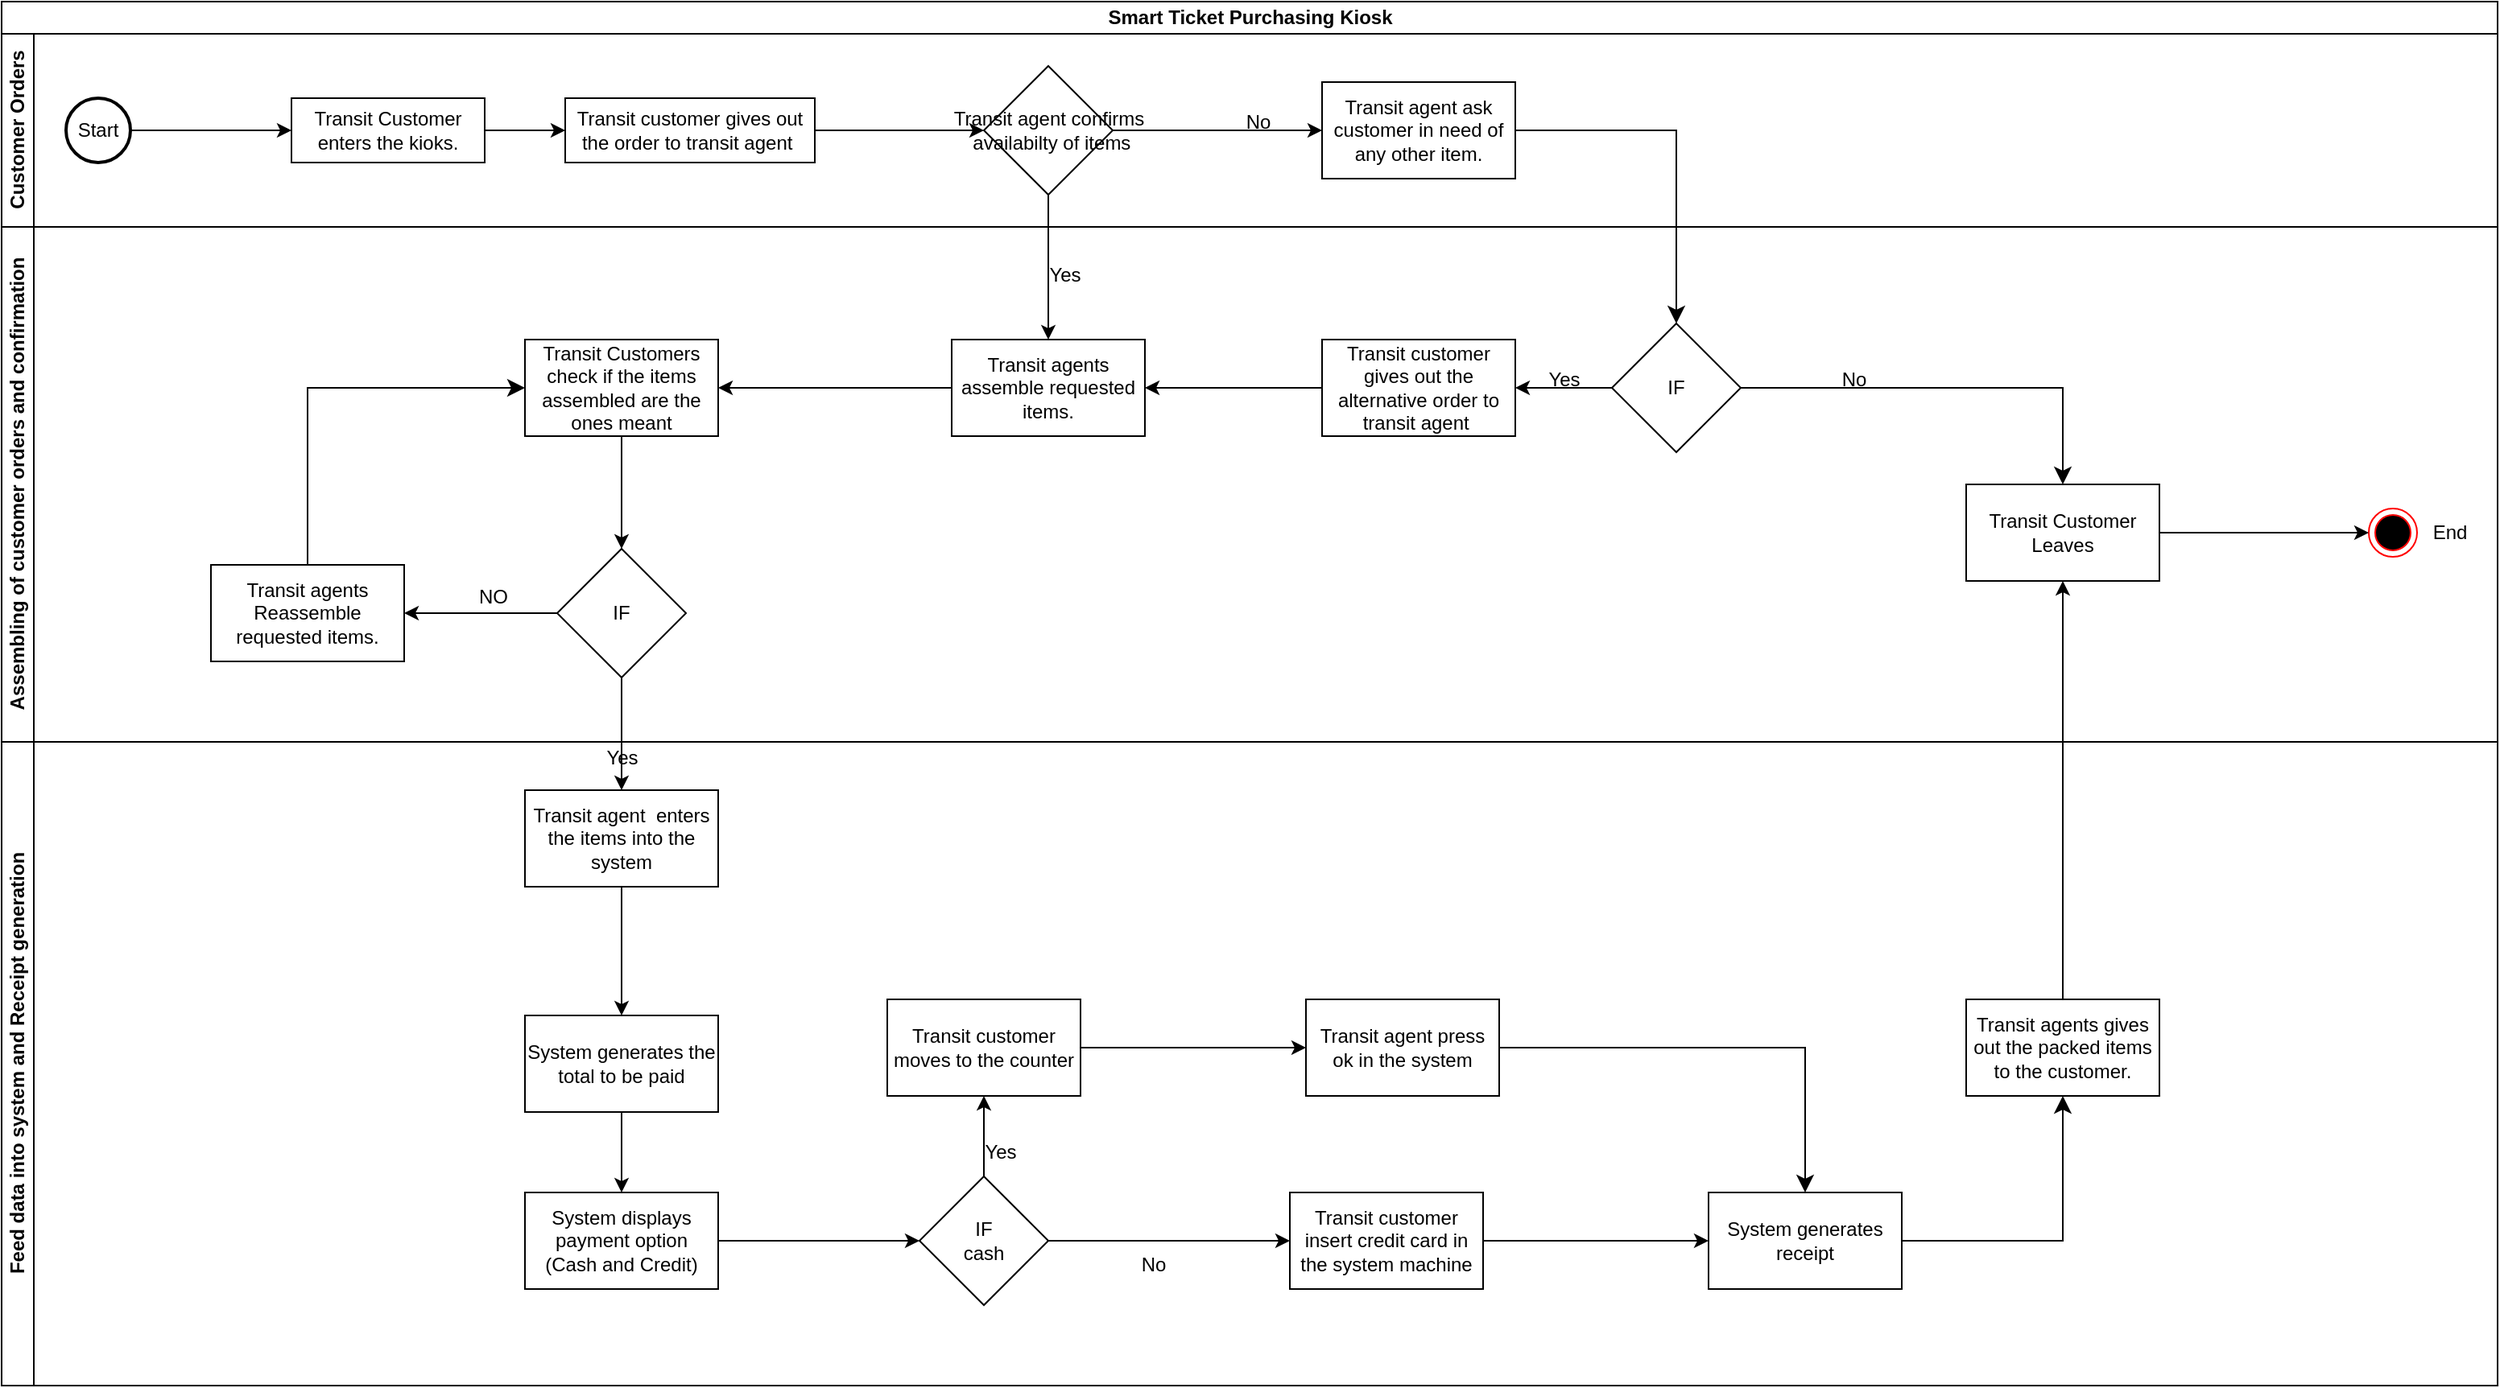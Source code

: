 <mxfile version="20.8.20" type="device"><diagram name="Page-1" id="-CRJhVa0LF5xG1wQbMWO"><mxGraphModel dx="1970" dy="1495" grid="1" gridSize="10" guides="1" tooltips="1" connect="1" arrows="1" fold="1" page="1" pageScale="1" pageWidth="850" pageHeight="1100" math="0" shadow="0"><root><mxCell id="0"/><mxCell id="1" parent="0"/><mxCell id="cRO6HW1mD3e6omY8PNqs-4" value="" style="rhombus;whiteSpace=wrap;html=1;" parent="1" vertex="1"><mxGeometry x="590" y="20" width="80" height="80" as="geometry"/></mxCell><mxCell id="cRO6HW1mD3e6omY8PNqs-6" value="Transit agent confirms&lt;br&gt;&amp;nbsp;availabilty of items" style="text;html=1;align=center;verticalAlign=middle;resizable=0;points=[];autosize=1;strokeColor=none;fillColor=none;" parent="1" vertex="1"><mxGeometry x="560" y="40" width="140" height="40" as="geometry"/></mxCell><mxCell id="cRO6HW1mD3e6omY8PNqs-8" value="Transit agents assemble requested items." style="rounded=0;whiteSpace=wrap;html=1;" parent="1" vertex="1"><mxGeometry x="570" y="190" width="120" height="60" as="geometry"/></mxCell><mxCell id="cRO6HW1mD3e6omY8PNqs-10" value="" style="endArrow=classic;html=1;rounded=0;exitX=1;exitY=0.5;exitDx=0;exitDy=0;" parent="1" source="cRO6HW1mD3e6omY8PNqs-4" edge="1"><mxGeometry width="50" height="50" relative="1" as="geometry"><mxPoint x="700" y="150" as="sourcePoint"/><mxPoint x="800" y="60" as="targetPoint"/></mxGeometry></mxCell><mxCell id="cRO6HW1mD3e6omY8PNqs-11" value="" style="endArrow=classic;html=1;rounded=0;exitX=0.5;exitY=1;exitDx=0;exitDy=0;entryX=0.5;entryY=0;entryDx=0;entryDy=0;" parent="1" source="cRO6HW1mD3e6omY8PNqs-4" target="cRO6HW1mD3e6omY8PNqs-8" edge="1"><mxGeometry width="50" height="50" relative="1" as="geometry"><mxPoint x="750" y="280" as="sourcePoint"/><mxPoint x="800" y="230" as="targetPoint"/></mxGeometry></mxCell><mxCell id="GjnxG9cNISuY3qlD6Hzu-1" value="Yes" style="text;html=1;align=center;verticalAlign=middle;resizable=0;points=[];autosize=1;strokeColor=none;fillColor=none;" vertex="1" parent="1"><mxGeometry x="620" y="135" width="40" height="30" as="geometry"/></mxCell><mxCell id="GjnxG9cNISuY3qlD6Hzu-2" value="No" style="text;html=1;align=center;verticalAlign=middle;resizable=0;points=[];autosize=1;strokeColor=none;fillColor=none;" vertex="1" parent="1"><mxGeometry x="740" y="40" width="40" height="30" as="geometry"/></mxCell><mxCell id="GjnxG9cNISuY3qlD6Hzu-9" value="" style="endArrow=classic;html=1;rounded=0;entryX=1;entryY=0.5;entryDx=0;entryDy=0;exitX=0;exitY=0.5;exitDx=0;exitDy=0;" edge="1" parent="1" source="cRO6HW1mD3e6omY8PNqs-8"><mxGeometry width="50" height="50" relative="1" as="geometry"><mxPoint x="560" y="310" as="sourcePoint"/><mxPoint x="425" y="220" as="targetPoint"/></mxGeometry></mxCell><mxCell id="GjnxG9cNISuY3qlD6Hzu-12" value="Start" style="strokeWidth=2;html=1;shape=mxgraph.flowchart.start_1;whiteSpace=wrap;" vertex="1" parent="1"><mxGeometry x="20" y="40" width="40" height="40" as="geometry"/></mxCell><mxCell id="GjnxG9cNISuY3qlD6Hzu-13" value="Transit Customer enters the kioks." style="rounded=0;whiteSpace=wrap;html=1;" vertex="1" parent="1"><mxGeometry x="160" y="40" width="120" height="40" as="geometry"/></mxCell><mxCell id="GjnxG9cNISuY3qlD6Hzu-14" value="" style="endArrow=classic;html=1;rounded=0;exitX=1;exitY=0.5;exitDx=0;exitDy=0;exitPerimeter=0;entryX=0;entryY=0.5;entryDx=0;entryDy=0;" edge="1" parent="1" source="GjnxG9cNISuY3qlD6Hzu-12" target="GjnxG9cNISuY3qlD6Hzu-13"><mxGeometry width="50" height="50" relative="1" as="geometry"><mxPoint x="90" y="200" as="sourcePoint"/><mxPoint x="140" y="150" as="targetPoint"/></mxGeometry></mxCell><mxCell id="GjnxG9cNISuY3qlD6Hzu-16" value="Transit customer gives out the order to transit agent&amp;nbsp;" style="rounded=0;whiteSpace=wrap;html=1;" vertex="1" parent="1"><mxGeometry x="330" y="40" width="155" height="40" as="geometry"/></mxCell><mxCell id="GjnxG9cNISuY3qlD6Hzu-17" value="" style="endArrow=classic;html=1;rounded=0;exitX=1;exitY=0.5;exitDx=0;exitDy=0;" edge="1" parent="1" source="GjnxG9cNISuY3qlD6Hzu-13"><mxGeometry width="50" height="50" relative="1" as="geometry"><mxPoint x="250" y="190" as="sourcePoint"/><mxPoint x="330" y="60" as="targetPoint"/></mxGeometry></mxCell><mxCell id="GjnxG9cNISuY3qlD6Hzu-18" value="" style="endArrow=classic;html=1;rounded=0;exitX=1;exitY=0.5;exitDx=0;exitDy=0;entryX=0;entryY=0.5;entryDx=0;entryDy=0;" edge="1" parent="1" source="GjnxG9cNISuY3qlD6Hzu-16" target="cRO6HW1mD3e6omY8PNqs-4"><mxGeometry width="50" height="50" relative="1" as="geometry"><mxPoint x="480" y="160" as="sourcePoint"/><mxPoint x="530" y="110" as="targetPoint"/></mxGeometry></mxCell><mxCell id="GjnxG9cNISuY3qlD6Hzu-19" value="Transit Customers&lt;br style=&quot;border-color: var(--border-color);&quot;&gt;&lt;span style=&quot;&quot;&gt;check if the items&lt;/span&gt;&lt;br style=&quot;border-color: var(--border-color);&quot;&gt;&lt;span style=&quot;&quot;&gt;assembled are the ones meant&lt;/span&gt;" style="rounded=0;whiteSpace=wrap;html=1;" vertex="1" parent="1"><mxGeometry x="305" y="190" width="120" height="60" as="geometry"/></mxCell><mxCell id="GjnxG9cNISuY3qlD6Hzu-20" value="IF" style="rhombus;whiteSpace=wrap;html=1;" vertex="1" parent="1"><mxGeometry x="325" y="320" width="80" height="80" as="geometry"/></mxCell><mxCell id="GjnxG9cNISuY3qlD6Hzu-21" value="" style="endArrow=classic;html=1;rounded=0;exitX=0.5;exitY=1;exitDx=0;exitDy=0;entryX=0.5;entryY=0;entryDx=0;entryDy=0;" edge="1" parent="1" source="GjnxG9cNISuY3qlD6Hzu-19" target="GjnxG9cNISuY3qlD6Hzu-20"><mxGeometry width="50" height="50" relative="1" as="geometry"><mxPoint x="510" y="360" as="sourcePoint"/><mxPoint x="560" y="310" as="targetPoint"/></mxGeometry></mxCell><mxCell id="GjnxG9cNISuY3qlD6Hzu-22" value="Transit agents Reassemble requested items." style="rounded=0;whiteSpace=wrap;html=1;" vertex="1" parent="1"><mxGeometry x="110" y="330" width="120" height="60" as="geometry"/></mxCell><mxCell id="GjnxG9cNISuY3qlD6Hzu-23" value="" style="endArrow=classic;html=1;rounded=0;entryX=1;entryY=0.5;entryDx=0;entryDy=0;exitX=0;exitY=0.5;exitDx=0;exitDy=0;" edge="1" parent="1" source="GjnxG9cNISuY3qlD6Hzu-20" target="GjnxG9cNISuY3qlD6Hzu-22"><mxGeometry width="50" height="50" relative="1" as="geometry"><mxPoint x="340" y="490" as="sourcePoint"/><mxPoint x="390" y="440" as="targetPoint"/></mxGeometry></mxCell><mxCell id="GjnxG9cNISuY3qlD6Hzu-25" value="" style="edgeStyle=elbowEdgeStyle;elbow=horizontal;endArrow=classic;html=1;curved=0;rounded=0;endSize=8;startSize=8;exitX=0.5;exitY=0;exitDx=0;exitDy=0;entryX=0;entryY=0.5;entryDx=0;entryDy=0;" edge="1" parent="1" source="GjnxG9cNISuY3qlD6Hzu-22" target="GjnxG9cNISuY3qlD6Hzu-19"><mxGeometry width="50" height="50" relative="1" as="geometry"><mxPoint x="110" y="270" as="sourcePoint"/><mxPoint x="160" y="220" as="targetPoint"/><Array as="points"><mxPoint x="170" y="270"/></Array></mxGeometry></mxCell><mxCell id="GjnxG9cNISuY3qlD6Hzu-26" value="NO" style="text;html=1;align=center;verticalAlign=middle;resizable=0;points=[];autosize=1;strokeColor=none;fillColor=none;" vertex="1" parent="1"><mxGeometry x="265" y="335" width="40" height="30" as="geometry"/></mxCell><mxCell id="GjnxG9cNISuY3qlD6Hzu-27" value="Transit agent&amp;nbsp; enters the items into the system" style="rounded=0;whiteSpace=wrap;html=1;" vertex="1" parent="1"><mxGeometry x="305" y="470" width="120" height="60" as="geometry"/></mxCell><mxCell id="GjnxG9cNISuY3qlD6Hzu-28" value="" style="endArrow=classic;html=1;rounded=0;exitX=0.5;exitY=1;exitDx=0;exitDy=0;" edge="1" parent="1" source="GjnxG9cNISuY3qlD6Hzu-20" target="GjnxG9cNISuY3qlD6Hzu-27"><mxGeometry width="50" height="50" relative="1" as="geometry"><mxPoint x="470" y="490" as="sourcePoint"/><mxPoint x="520" y="440" as="targetPoint"/></mxGeometry></mxCell><mxCell id="GjnxG9cNISuY3qlD6Hzu-29" value="Yes" style="text;html=1;align=center;verticalAlign=middle;resizable=0;points=[];autosize=1;strokeColor=none;fillColor=none;" vertex="1" parent="1"><mxGeometry x="345" y="435" width="40" height="30" as="geometry"/></mxCell><mxCell id="GjnxG9cNISuY3qlD6Hzu-30" value="System generates the total to be paid" style="rounded=0;whiteSpace=wrap;html=1;" vertex="1" parent="1"><mxGeometry x="305" y="610" width="120" height="60" as="geometry"/></mxCell><mxCell id="GjnxG9cNISuY3qlD6Hzu-31" value="System displays payment option&lt;br&gt;(Cash and Credit)" style="rounded=0;whiteSpace=wrap;html=1;" vertex="1" parent="1"><mxGeometry x="305" y="720" width="120" height="60" as="geometry"/></mxCell><mxCell id="GjnxG9cNISuY3qlD6Hzu-32" value="Transit Customer Leaves" style="rounded=0;whiteSpace=wrap;html=1;" vertex="1" parent="1"><mxGeometry x="1200" y="280" width="120" height="60" as="geometry"/></mxCell><mxCell id="GjnxG9cNISuY3qlD6Hzu-33" value="Transit agent ask customer in need of any other item." style="rounded=0;whiteSpace=wrap;html=1;" vertex="1" parent="1"><mxGeometry x="800" y="30" width="120" height="60" as="geometry"/></mxCell><mxCell id="GjnxG9cNISuY3qlD6Hzu-34" value="IF" style="rhombus;whiteSpace=wrap;html=1;" vertex="1" parent="1"><mxGeometry x="980" y="180" width="80" height="80" as="geometry"/></mxCell><mxCell id="GjnxG9cNISuY3qlD6Hzu-35" value="" style="edgeStyle=elbowEdgeStyle;elbow=horizontal;endArrow=classic;html=1;curved=0;rounded=0;endSize=8;startSize=8;exitX=1;exitY=0.5;exitDx=0;exitDy=0;entryX=0.5;entryY=0;entryDx=0;entryDy=0;" edge="1" parent="1" source="GjnxG9cNISuY3qlD6Hzu-33" target="GjnxG9cNISuY3qlD6Hzu-34"><mxGeometry width="50" height="50" relative="1" as="geometry"><mxPoint x="980" y="140" as="sourcePoint"/><mxPoint x="1030" y="90" as="targetPoint"/><Array as="points"><mxPoint x="1020" y="120"/></Array></mxGeometry></mxCell><mxCell id="GjnxG9cNISuY3qlD6Hzu-36" value="Transit customer gives out the alternative order to transit agent&amp;nbsp;" style="rounded=0;whiteSpace=wrap;html=1;" vertex="1" parent="1"><mxGeometry x="800" y="190" width="120" height="60" as="geometry"/></mxCell><mxCell id="GjnxG9cNISuY3qlD6Hzu-37" value="" style="endArrow=classic;html=1;rounded=0;entryX=1;entryY=0.5;entryDx=0;entryDy=0;exitX=0;exitY=0.5;exitDx=0;exitDy=0;" edge="1" parent="1" source="GjnxG9cNISuY3qlD6Hzu-34" target="GjnxG9cNISuY3qlD6Hzu-36"><mxGeometry width="50" height="50" relative="1" as="geometry"><mxPoint x="950" y="340" as="sourcePoint"/><mxPoint x="1000" y="290" as="targetPoint"/></mxGeometry></mxCell><mxCell id="GjnxG9cNISuY3qlD6Hzu-38" value="" style="endArrow=classic;html=1;rounded=0;entryX=1;entryY=0.5;entryDx=0;entryDy=0;exitX=0;exitY=0.5;exitDx=0;exitDy=0;" edge="1" parent="1" source="GjnxG9cNISuY3qlD6Hzu-36" target="cRO6HW1mD3e6omY8PNqs-8"><mxGeometry width="50" height="50" relative="1" as="geometry"><mxPoint x="770" y="360" as="sourcePoint"/><mxPoint x="820" y="310" as="targetPoint"/></mxGeometry></mxCell><mxCell id="GjnxG9cNISuY3qlD6Hzu-39" value="Yes" style="text;html=1;align=center;verticalAlign=middle;resizable=0;points=[];autosize=1;strokeColor=none;fillColor=none;" vertex="1" parent="1"><mxGeometry x="930" y="200" width="40" height="30" as="geometry"/></mxCell><mxCell id="GjnxG9cNISuY3qlD6Hzu-41" value="No" style="text;html=1;align=center;verticalAlign=middle;resizable=0;points=[];autosize=1;strokeColor=none;fillColor=none;" vertex="1" parent="1"><mxGeometry x="1110" y="200" width="40" height="30" as="geometry"/></mxCell><mxCell id="GjnxG9cNISuY3qlD6Hzu-42" value="" style="endArrow=classic;html=1;rounded=0;exitX=0.5;exitY=1;exitDx=0;exitDy=0;entryX=0.5;entryY=0;entryDx=0;entryDy=0;" edge="1" parent="1" source="GjnxG9cNISuY3qlD6Hzu-27" target="GjnxG9cNISuY3qlD6Hzu-30"><mxGeometry width="50" height="50" relative="1" as="geometry"><mxPoint x="520" y="630" as="sourcePoint"/><mxPoint x="570" y="580" as="targetPoint"/></mxGeometry></mxCell><mxCell id="GjnxG9cNISuY3qlD6Hzu-43" value="" style="endArrow=classic;html=1;rounded=0;exitX=0.5;exitY=1;exitDx=0;exitDy=0;entryX=0.5;entryY=0;entryDx=0;entryDy=0;" edge="1" parent="1" source="GjnxG9cNISuY3qlD6Hzu-30" target="GjnxG9cNISuY3qlD6Hzu-31"><mxGeometry width="50" height="50" relative="1" as="geometry"><mxPoint x="480" y="750" as="sourcePoint"/><mxPoint x="530" y="700" as="targetPoint"/></mxGeometry></mxCell><mxCell id="GjnxG9cNISuY3qlD6Hzu-44" value="IF &lt;br&gt;cash" style="rhombus;whiteSpace=wrap;html=1;" vertex="1" parent="1"><mxGeometry x="550" y="710" width="80" height="80" as="geometry"/></mxCell><mxCell id="GjnxG9cNISuY3qlD6Hzu-45" value="" style="endArrow=classic;html=1;rounded=0;exitX=1;exitY=0.5;exitDx=0;exitDy=0;entryX=0;entryY=0.5;entryDx=0;entryDy=0;" edge="1" parent="1" source="GjnxG9cNISuY3qlD6Hzu-31" target="GjnxG9cNISuY3qlD6Hzu-44"><mxGeometry width="50" height="50" relative="1" as="geometry"><mxPoint x="440" y="850" as="sourcePoint"/><mxPoint x="490" y="800" as="targetPoint"/></mxGeometry></mxCell><mxCell id="GjnxG9cNISuY3qlD6Hzu-46" value="Transit customer moves to the counter" style="rounded=0;whiteSpace=wrap;html=1;" vertex="1" parent="1"><mxGeometry x="530" y="600" width="120" height="60" as="geometry"/></mxCell><mxCell id="GjnxG9cNISuY3qlD6Hzu-47" value="" style="endArrow=classic;html=1;rounded=0;exitX=0.5;exitY=0;exitDx=0;exitDy=0;entryX=0.5;entryY=1;entryDx=0;entryDy=0;" edge="1" parent="1" source="GjnxG9cNISuY3qlD6Hzu-44" target="GjnxG9cNISuY3qlD6Hzu-46"><mxGeometry width="50" height="50" relative="1" as="geometry"><mxPoint x="730" y="800" as="sourcePoint"/><mxPoint x="780" y="750" as="targetPoint"/></mxGeometry></mxCell><mxCell id="GjnxG9cNISuY3qlD6Hzu-48" value="Yes" style="text;html=1;align=center;verticalAlign=middle;resizable=0;points=[];autosize=1;strokeColor=none;fillColor=none;" vertex="1" parent="1"><mxGeometry x="580" y="680" width="40" height="30" as="geometry"/></mxCell><mxCell id="GjnxG9cNISuY3qlD6Hzu-49" value="Transit customer insert credit card in the system machine" style="rounded=0;whiteSpace=wrap;html=1;" vertex="1" parent="1"><mxGeometry x="780" y="720" width="120" height="60" as="geometry"/></mxCell><mxCell id="GjnxG9cNISuY3qlD6Hzu-50" value="" style="endArrow=classic;html=1;rounded=0;exitX=1;exitY=0.5;exitDx=0;exitDy=0;entryX=0;entryY=0.5;entryDx=0;entryDy=0;" edge="1" parent="1" source="GjnxG9cNISuY3qlD6Hzu-44" target="GjnxG9cNISuY3qlD6Hzu-49"><mxGeometry width="50" height="50" relative="1" as="geometry"><mxPoint x="720" y="830" as="sourcePoint"/><mxPoint x="770" y="780" as="targetPoint"/></mxGeometry></mxCell><mxCell id="GjnxG9cNISuY3qlD6Hzu-51" value="No" style="text;html=1;align=center;verticalAlign=middle;resizable=0;points=[];autosize=1;strokeColor=none;fillColor=none;" vertex="1" parent="1"><mxGeometry x="675" y="750" width="40" height="30" as="geometry"/></mxCell><mxCell id="GjnxG9cNISuY3qlD6Hzu-52" value="System generates receipt" style="rounded=0;whiteSpace=wrap;html=1;" vertex="1" parent="1"><mxGeometry x="1040" y="720" width="120" height="60" as="geometry"/></mxCell><mxCell id="GjnxG9cNISuY3qlD6Hzu-53" value="" style="endArrow=classic;html=1;rounded=0;exitX=1;exitY=0.5;exitDx=0;exitDy=0;entryX=0;entryY=0.5;entryDx=0;entryDy=0;" edge="1" parent="1" source="GjnxG9cNISuY3qlD6Hzu-49" target="GjnxG9cNISuY3qlD6Hzu-52"><mxGeometry width="50" height="50" relative="1" as="geometry"><mxPoint x="980" y="840" as="sourcePoint"/><mxPoint x="1030" y="790" as="targetPoint"/></mxGeometry></mxCell><mxCell id="GjnxG9cNISuY3qlD6Hzu-54" value="Transit agent press ok in the system" style="rounded=0;whiteSpace=wrap;html=1;" vertex="1" parent="1"><mxGeometry x="790" y="600" width="120" height="60" as="geometry"/></mxCell><mxCell id="GjnxG9cNISuY3qlD6Hzu-55" value="" style="endArrow=classic;html=1;rounded=0;exitX=1;exitY=0.5;exitDx=0;exitDy=0;entryX=0;entryY=0.5;entryDx=0;entryDy=0;" edge="1" parent="1" source="GjnxG9cNISuY3qlD6Hzu-46" target="GjnxG9cNISuY3qlD6Hzu-54"><mxGeometry width="50" height="50" relative="1" as="geometry"><mxPoint x="710" y="710" as="sourcePoint"/><mxPoint x="760" y="660" as="targetPoint"/></mxGeometry></mxCell><mxCell id="GjnxG9cNISuY3qlD6Hzu-56" value="" style="edgeStyle=elbowEdgeStyle;elbow=horizontal;endArrow=classic;html=1;curved=0;rounded=0;endSize=8;startSize=8;exitX=1;exitY=0.5;exitDx=0;exitDy=0;entryX=0.5;entryY=0;entryDx=0;entryDy=0;" edge="1" parent="1" source="GjnxG9cNISuY3qlD6Hzu-54" target="GjnxG9cNISuY3qlD6Hzu-52"><mxGeometry width="50" height="50" relative="1" as="geometry"><mxPoint x="1030" y="670" as="sourcePoint"/><mxPoint x="1080" y="620" as="targetPoint"/><Array as="points"><mxPoint x="1100" y="660"/></Array></mxGeometry></mxCell><mxCell id="GjnxG9cNISuY3qlD6Hzu-58" value="" style="ellipse;html=1;shape=endState;fillColor=#000000;strokeColor=#ff0000;" vertex="1" parent="1"><mxGeometry x="1450" y="295" width="30" height="30" as="geometry"/></mxCell><mxCell id="GjnxG9cNISuY3qlD6Hzu-60" value="End" style="text;html=1;align=center;verticalAlign=middle;resizable=0;points=[];autosize=1;strokeColor=none;fillColor=none;" vertex="1" parent="1"><mxGeometry x="1480" y="295" width="40" height="30" as="geometry"/></mxCell><mxCell id="GjnxG9cNISuY3qlD6Hzu-62" value="" style="edgeStyle=elbowEdgeStyle;elbow=horizontal;endArrow=classic;html=1;curved=0;rounded=0;endSize=8;startSize=8;exitX=1;exitY=0.5;exitDx=0;exitDy=0;entryX=0.5;entryY=1;entryDx=0;entryDy=0;" edge="1" parent="1" source="GjnxG9cNISuY3qlD6Hzu-52" target="GjnxG9cNISuY3qlD6Hzu-57"><mxGeometry width="50" height="50" relative="1" as="geometry"><mxPoint x="1280" y="770" as="sourcePoint"/><mxPoint x="1260" y="670" as="targetPoint"/><Array as="points"><mxPoint x="1260" y="660"/></Array></mxGeometry></mxCell><mxCell id="GjnxG9cNISuY3qlD6Hzu-63" value="" style="endArrow=classic;html=1;rounded=0;exitX=1;exitY=0.5;exitDx=0;exitDy=0;entryX=0;entryY=0.5;entryDx=0;entryDy=0;" edge="1" parent="1" source="GjnxG9cNISuY3qlD6Hzu-32" target="GjnxG9cNISuY3qlD6Hzu-58"><mxGeometry width="50" height="50" relative="1" as="geometry"><mxPoint x="1350" y="420" as="sourcePoint"/><mxPoint x="1400" y="370" as="targetPoint"/></mxGeometry></mxCell><mxCell id="GjnxG9cNISuY3qlD6Hzu-64" value="" style="edgeStyle=elbowEdgeStyle;elbow=horizontal;endArrow=classic;html=1;curved=0;rounded=0;endSize=8;startSize=8;exitX=1;exitY=0.5;exitDx=0;exitDy=0;entryX=0.5;entryY=0;entryDx=0;entryDy=0;" edge="1" parent="1" source="GjnxG9cNISuY3qlD6Hzu-34" target="GjnxG9cNISuY3qlD6Hzu-32"><mxGeometry width="50" height="50" relative="1" as="geometry"><mxPoint x="1190" y="350" as="sourcePoint"/><mxPoint x="1240" y="300" as="targetPoint"/><Array as="points"><mxPoint x="1260" y="230"/></Array></mxGeometry></mxCell><mxCell id="GjnxG9cNISuY3qlD6Hzu-65" value="" style="endArrow=classic;html=1;rounded=0;exitX=0.5;exitY=0;exitDx=0;exitDy=0;entryX=0.5;entryY=1;entryDx=0;entryDy=0;" edge="1" parent="1" source="GjnxG9cNISuY3qlD6Hzu-57" target="GjnxG9cNISuY3qlD6Hzu-32"><mxGeometry width="50" height="50" relative="1" as="geometry"><mxPoint x="1260" y="460" as="sourcePoint"/><mxPoint x="1310" y="410" as="targetPoint"/></mxGeometry></mxCell><mxCell id="GjnxG9cNISuY3qlD6Hzu-67" value="Smart Ticket&amp;nbsp;Purchasing Kiosk" style="swimlane;childLayout=stackLayout;resizeParent=1;resizeParentMax=0;horizontal=1;startSize=20;horizontalStack=0;html=1;" vertex="1" parent="1"><mxGeometry x="-20" y="-20" width="1550" height="860" as="geometry"/></mxCell><mxCell id="GjnxG9cNISuY3qlD6Hzu-68" value="Customer Orders" style="swimlane;startSize=20;horizontal=0;html=1;" vertex="1" parent="GjnxG9cNISuY3qlD6Hzu-67"><mxGeometry y="20" width="1550" height="120" as="geometry"/></mxCell><mxCell id="GjnxG9cNISuY3qlD6Hzu-69" value="Assembling of customer orders and confirmation" style="swimlane;startSize=20;horizontal=0;html=1;" vertex="1" parent="GjnxG9cNISuY3qlD6Hzu-67"><mxGeometry y="140" width="1550" height="320" as="geometry"/></mxCell><mxCell id="GjnxG9cNISuY3qlD6Hzu-70" value="Feed data into system and Receipt generation" style="swimlane;startSize=20;horizontal=0;html=1;" vertex="1" parent="GjnxG9cNISuY3qlD6Hzu-67"><mxGeometry y="460" width="1550" height="400" as="geometry"><mxRectangle y="300" width="1540" height="30" as="alternateBounds"/></mxGeometry></mxCell><mxCell id="GjnxG9cNISuY3qlD6Hzu-57" value="Transit agents gives out the packed items to the customer." style="rounded=0;whiteSpace=wrap;html=1;" vertex="1" parent="1"><mxGeometry x="1200" y="600" width="120" height="60" as="geometry"/></mxCell></root></mxGraphModel></diagram></mxfile>